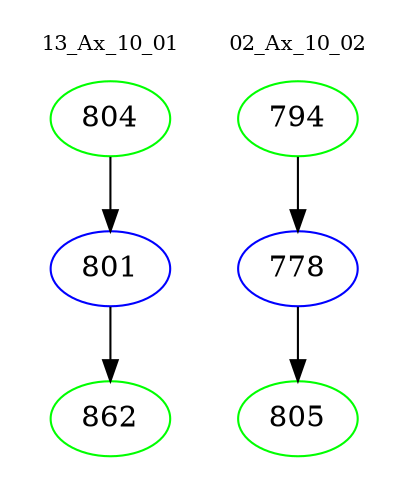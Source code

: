 digraph{
subgraph cluster_0 {
color = white
label = "13_Ax_10_01";
fontsize=10;
T0_804 [label="804", color="green"]
T0_804 -> T0_801 [color="black"]
T0_801 [label="801", color="blue"]
T0_801 -> T0_862 [color="black"]
T0_862 [label="862", color="green"]
}
subgraph cluster_1 {
color = white
label = "02_Ax_10_02";
fontsize=10;
T1_794 [label="794", color="green"]
T1_794 -> T1_778 [color="black"]
T1_778 [label="778", color="blue"]
T1_778 -> T1_805 [color="black"]
T1_805 [label="805", color="green"]
}
}
